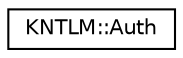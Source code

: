 digraph "Graphical Class Hierarchy"
{
  edge [fontname="Helvetica",fontsize="10",labelfontname="Helvetica",labelfontsize="10"];
  node [fontname="Helvetica",fontsize="10",shape=record];
  rankdir="LR";
  Node0 [label="KNTLM::Auth",height=0.2,width=0.4,color="black", fillcolor="white", style="filled",URL="$structKNTLM_1_1Auth.html",tooltip="The NTLM Type 3 structure. "];
}
